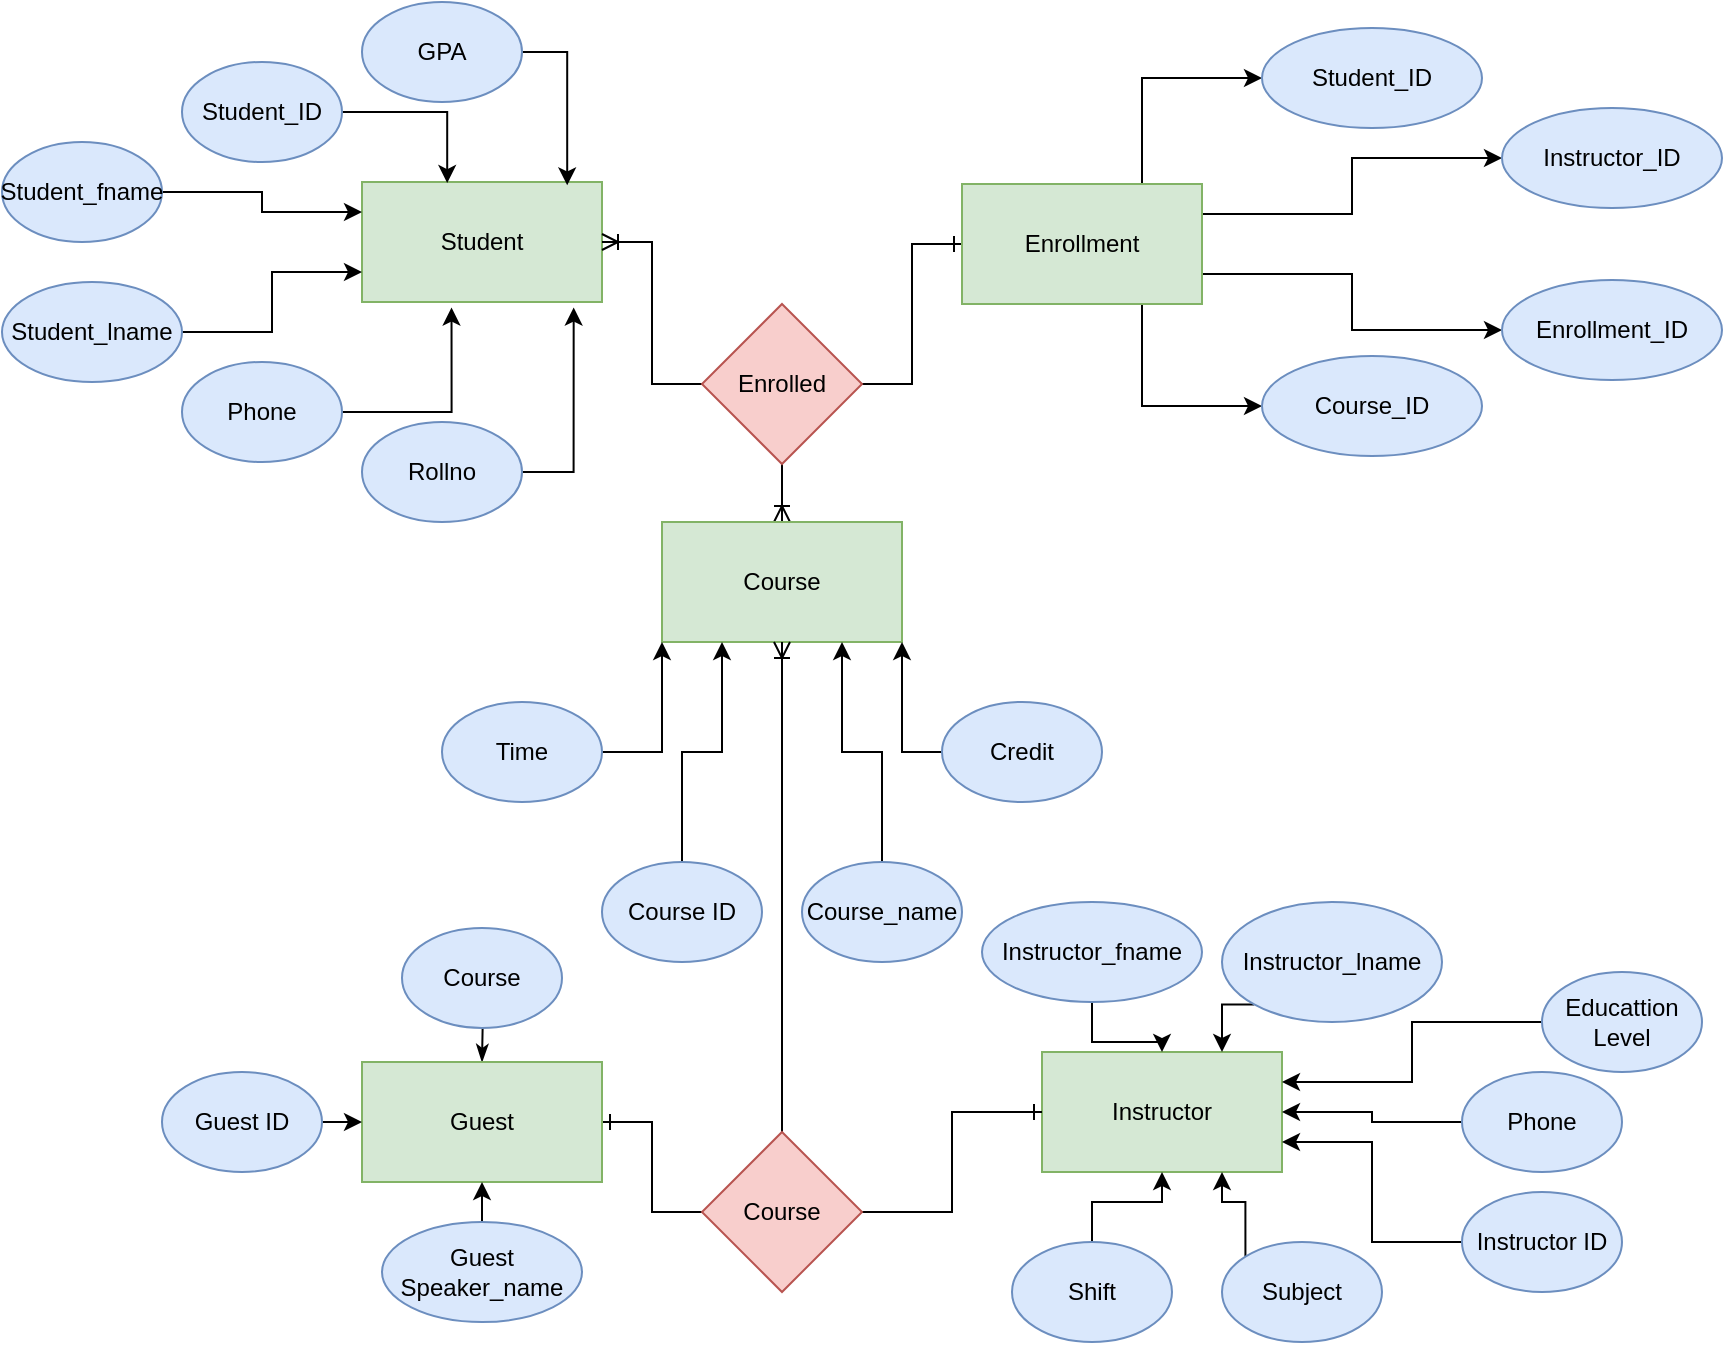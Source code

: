 <mxfile version="21.3.3" type="github">
  <diagram name="Page-1" id="usHrcnoAU3tcRTf7viQb">
    <mxGraphModel dx="1588" dy="876" grid="1" gridSize="10" guides="1" tooltips="1" connect="1" arrows="1" fold="1" page="1" pageScale="1" pageWidth="850" pageHeight="1100" math="0" shadow="0">
      <root>
        <mxCell id="0" />
        <mxCell id="1" parent="0" />
        <mxCell id="ec4J29s_vWeNu1NEpmu9-1" value="Student" style="rounded=0;whiteSpace=wrap;html=1;fillColor=#d5e8d4;strokeColor=#82b366;" vertex="1" parent="1">
          <mxGeometry x="240" y="150" width="120" height="60" as="geometry" />
        </mxCell>
        <mxCell id="ec4J29s_vWeNu1NEpmu9-2" style="edgeStyle=orthogonalEdgeStyle;rounded=0;orthogonalLoop=1;jettySize=auto;html=1;exitX=1;exitY=0.5;exitDx=0;exitDy=0;entryX=0;entryY=0.25;entryDx=0;entryDy=0;" edge="1" parent="1" source="ec4J29s_vWeNu1NEpmu9-3" target="ec4J29s_vWeNu1NEpmu9-1">
          <mxGeometry relative="1" as="geometry" />
        </mxCell>
        <mxCell id="ec4J29s_vWeNu1NEpmu9-3" value="Student_fname" style="ellipse;whiteSpace=wrap;html=1;fillColor=#dae8fc;strokeColor=#6c8ebf;" vertex="1" parent="1">
          <mxGeometry x="60" y="130" width="80" height="50" as="geometry" />
        </mxCell>
        <mxCell id="ec4J29s_vWeNu1NEpmu9-4" style="edgeStyle=orthogonalEdgeStyle;rounded=0;orthogonalLoop=1;jettySize=auto;html=1;exitX=1;exitY=0.5;exitDx=0;exitDy=0;entryX=0.373;entryY=1.046;entryDx=0;entryDy=0;entryPerimeter=0;" edge="1" parent="1" source="ec4J29s_vWeNu1NEpmu9-5" target="ec4J29s_vWeNu1NEpmu9-1">
          <mxGeometry relative="1" as="geometry" />
        </mxCell>
        <mxCell id="ec4J29s_vWeNu1NEpmu9-5" value="Phone" style="ellipse;whiteSpace=wrap;html=1;fillColor=#dae8fc;strokeColor=#6c8ebf;" vertex="1" parent="1">
          <mxGeometry x="150" y="240" width="80" height="50" as="geometry" />
        </mxCell>
        <mxCell id="ec4J29s_vWeNu1NEpmu9-6" style="edgeStyle=orthogonalEdgeStyle;rounded=0;orthogonalLoop=1;jettySize=auto;html=1;exitX=1;exitY=0.5;exitDx=0;exitDy=0;entryX=0.355;entryY=0.009;entryDx=0;entryDy=0;entryPerimeter=0;" edge="1" parent="1" source="ec4J29s_vWeNu1NEpmu9-7" target="ec4J29s_vWeNu1NEpmu9-1">
          <mxGeometry relative="1" as="geometry" />
        </mxCell>
        <mxCell id="ec4J29s_vWeNu1NEpmu9-7" value="Student_ID" style="ellipse;whiteSpace=wrap;html=1;fillColor=#dae8fc;strokeColor=#6c8ebf;" vertex="1" parent="1">
          <mxGeometry x="150" y="90" width="80" height="50" as="geometry" />
        </mxCell>
        <mxCell id="ec4J29s_vWeNu1NEpmu9-8" style="edgeStyle=orthogonalEdgeStyle;rounded=0;orthogonalLoop=1;jettySize=auto;html=1;exitX=1;exitY=0.5;exitDx=0;exitDy=0;entryX=0.855;entryY=0.028;entryDx=0;entryDy=0;entryPerimeter=0;" edge="1" parent="1" source="ec4J29s_vWeNu1NEpmu9-9" target="ec4J29s_vWeNu1NEpmu9-1">
          <mxGeometry relative="1" as="geometry" />
        </mxCell>
        <mxCell id="ec4J29s_vWeNu1NEpmu9-9" value="GPA" style="ellipse;whiteSpace=wrap;html=1;fillColor=#dae8fc;strokeColor=#6c8ebf;" vertex="1" parent="1">
          <mxGeometry x="240" y="60" width="80" height="50" as="geometry" />
        </mxCell>
        <mxCell id="ec4J29s_vWeNu1NEpmu9-10" style="edgeStyle=orthogonalEdgeStyle;rounded=0;orthogonalLoop=1;jettySize=auto;html=1;exitX=1;exitY=0.5;exitDx=0;exitDy=0;entryX=0;entryY=0.75;entryDx=0;entryDy=0;" edge="1" parent="1" source="ec4J29s_vWeNu1NEpmu9-11" target="ec4J29s_vWeNu1NEpmu9-1">
          <mxGeometry relative="1" as="geometry" />
        </mxCell>
        <mxCell id="ec4J29s_vWeNu1NEpmu9-11" value="Student_lname" style="ellipse;whiteSpace=wrap;html=1;fillColor=#dae8fc;strokeColor=#6c8ebf;" vertex="1" parent="1">
          <mxGeometry x="60" y="200" width="90" height="50" as="geometry" />
        </mxCell>
        <mxCell id="ec4J29s_vWeNu1NEpmu9-12" style="edgeStyle=orthogonalEdgeStyle;rounded=0;orthogonalLoop=1;jettySize=auto;html=1;exitX=1;exitY=0.5;exitDx=0;exitDy=0;entryX=0.882;entryY=1.046;entryDx=0;entryDy=0;entryPerimeter=0;" edge="1" parent="1" source="ec4J29s_vWeNu1NEpmu9-13" target="ec4J29s_vWeNu1NEpmu9-1">
          <mxGeometry relative="1" as="geometry" />
        </mxCell>
        <mxCell id="ec4J29s_vWeNu1NEpmu9-13" value="Rollno" style="ellipse;whiteSpace=wrap;html=1;fillColor=#dae8fc;strokeColor=#6c8ebf;" vertex="1" parent="1">
          <mxGeometry x="240" y="270" width="80" height="50" as="geometry" />
        </mxCell>
        <mxCell id="ec4J29s_vWeNu1NEpmu9-14" style="edgeStyle=orthogonalEdgeStyle;rounded=0;orthogonalLoop=1;jettySize=auto;html=1;exitX=0;exitY=0.5;exitDx=0;exitDy=0;entryX=1;entryY=0.5;entryDx=0;entryDy=0;endArrow=ERoneToMany;endFill=0;" edge="1" parent="1" source="ec4J29s_vWeNu1NEpmu9-17" target="ec4J29s_vWeNu1NEpmu9-1">
          <mxGeometry relative="1" as="geometry" />
        </mxCell>
        <mxCell id="ec4J29s_vWeNu1NEpmu9-15" style="edgeStyle=orthogonalEdgeStyle;rounded=0;orthogonalLoop=1;jettySize=auto;html=1;exitX=1;exitY=0.5;exitDx=0;exitDy=0;entryX=0;entryY=0.5;entryDx=0;entryDy=0;endArrow=ERone;endFill=0;" edge="1" parent="1" source="ec4J29s_vWeNu1NEpmu9-17" target="ec4J29s_vWeNu1NEpmu9-46">
          <mxGeometry relative="1" as="geometry" />
        </mxCell>
        <mxCell id="ec4J29s_vWeNu1NEpmu9-16" style="edgeStyle=orthogonalEdgeStyle;rounded=0;orthogonalLoop=1;jettySize=auto;html=1;exitX=0.5;exitY=1;exitDx=0;exitDy=0;entryX=0.5;entryY=0;entryDx=0;entryDy=0;endArrow=ERoneToMany;endFill=0;" edge="1" parent="1" source="ec4J29s_vWeNu1NEpmu9-17" target="ec4J29s_vWeNu1NEpmu9-31">
          <mxGeometry relative="1" as="geometry" />
        </mxCell>
        <mxCell id="ec4J29s_vWeNu1NEpmu9-17" value="Enrolled" style="rhombus;whiteSpace=wrap;html=1;fillColor=#f8cecc;strokeColor=#b85450;" vertex="1" parent="1">
          <mxGeometry x="410" y="211" width="80" height="80" as="geometry" />
        </mxCell>
        <mxCell id="ec4J29s_vWeNu1NEpmu9-18" value="Instructor" style="rounded=0;whiteSpace=wrap;html=1;fillColor=#d5e8d4;strokeColor=#82b366;" vertex="1" parent="1">
          <mxGeometry x="580" y="585" width="120" height="60" as="geometry" />
        </mxCell>
        <mxCell id="ec4J29s_vWeNu1NEpmu9-19" style="edgeStyle=orthogonalEdgeStyle;rounded=0;orthogonalLoop=1;jettySize=auto;html=1;exitX=0.5;exitY=1;exitDx=0;exitDy=0;entryX=0.5;entryY=0;entryDx=0;entryDy=0;" edge="1" parent="1" source="ec4J29s_vWeNu1NEpmu9-20" target="ec4J29s_vWeNu1NEpmu9-18">
          <mxGeometry relative="1" as="geometry" />
        </mxCell>
        <mxCell id="ec4J29s_vWeNu1NEpmu9-20" value="Instructor_fname" style="ellipse;whiteSpace=wrap;html=1;fillColor=#dae8fc;strokeColor=#6c8ebf;" vertex="1" parent="1">
          <mxGeometry x="550" y="510" width="110" height="50" as="geometry" />
        </mxCell>
        <mxCell id="ec4J29s_vWeNu1NEpmu9-21" style="edgeStyle=orthogonalEdgeStyle;rounded=0;orthogonalLoop=1;jettySize=auto;html=1;exitX=0;exitY=0.5;exitDx=0;exitDy=0;entryX=1;entryY=0.75;entryDx=0;entryDy=0;" edge="1" parent="1" source="ec4J29s_vWeNu1NEpmu9-22" target="ec4J29s_vWeNu1NEpmu9-18">
          <mxGeometry relative="1" as="geometry" />
        </mxCell>
        <mxCell id="ec4J29s_vWeNu1NEpmu9-22" value="Instructor ID" style="ellipse;whiteSpace=wrap;html=1;fillColor=#dae8fc;strokeColor=#6c8ebf;" vertex="1" parent="1">
          <mxGeometry x="790" y="655" width="80" height="50" as="geometry" />
        </mxCell>
        <mxCell id="ec4J29s_vWeNu1NEpmu9-23" style="edgeStyle=orthogonalEdgeStyle;rounded=0;orthogonalLoop=1;jettySize=auto;html=1;exitX=0;exitY=0.5;exitDx=0;exitDy=0;entryX=1;entryY=0.25;entryDx=0;entryDy=0;" edge="1" parent="1" source="ec4J29s_vWeNu1NEpmu9-24" target="ec4J29s_vWeNu1NEpmu9-18">
          <mxGeometry relative="1" as="geometry" />
        </mxCell>
        <mxCell id="ec4J29s_vWeNu1NEpmu9-24" value="Educattion&lt;br&gt;Level" style="ellipse;whiteSpace=wrap;html=1;fillColor=#dae8fc;strokeColor=#6c8ebf;" vertex="1" parent="1">
          <mxGeometry x="830" y="545" width="80" height="50" as="geometry" />
        </mxCell>
        <mxCell id="ec4J29s_vWeNu1NEpmu9-91" style="edgeStyle=orthogonalEdgeStyle;rounded=0;orthogonalLoop=1;jettySize=auto;html=1;exitX=0;exitY=1;exitDx=0;exitDy=0;entryX=0.75;entryY=0;entryDx=0;entryDy=0;" edge="1" parent="1" source="ec4J29s_vWeNu1NEpmu9-26" target="ec4J29s_vWeNu1NEpmu9-18">
          <mxGeometry relative="1" as="geometry" />
        </mxCell>
        <mxCell id="ec4J29s_vWeNu1NEpmu9-26" value="Instructor_lname" style="ellipse;whiteSpace=wrap;html=1;fillColor=#dae8fc;strokeColor=#6c8ebf;" vertex="1" parent="1">
          <mxGeometry x="670" y="510" width="110" height="60" as="geometry" />
        </mxCell>
        <mxCell id="ec4J29s_vWeNu1NEpmu9-90" style="edgeStyle=orthogonalEdgeStyle;rounded=0;orthogonalLoop=1;jettySize=auto;html=1;exitX=0;exitY=0;exitDx=0;exitDy=0;entryX=0.75;entryY=1;entryDx=0;entryDy=0;" edge="1" parent="1" source="ec4J29s_vWeNu1NEpmu9-28" target="ec4J29s_vWeNu1NEpmu9-18">
          <mxGeometry relative="1" as="geometry" />
        </mxCell>
        <mxCell id="ec4J29s_vWeNu1NEpmu9-28" value="Subject" style="ellipse;whiteSpace=wrap;html=1;fillColor=#dae8fc;strokeColor=#6c8ebf;" vertex="1" parent="1">
          <mxGeometry x="670" y="680" width="80" height="50" as="geometry" />
        </mxCell>
        <mxCell id="ec4J29s_vWeNu1NEpmu9-29" style="edgeStyle=orthogonalEdgeStyle;rounded=0;orthogonalLoop=1;jettySize=auto;html=1;exitX=0.5;exitY=0;exitDx=0;exitDy=0;entryX=0.5;entryY=1;entryDx=0;entryDy=0;" edge="1" parent="1" source="ec4J29s_vWeNu1NEpmu9-30" target="ec4J29s_vWeNu1NEpmu9-18">
          <mxGeometry relative="1" as="geometry" />
        </mxCell>
        <mxCell id="ec4J29s_vWeNu1NEpmu9-30" value="Shift" style="ellipse;whiteSpace=wrap;html=1;fillColor=#dae8fc;strokeColor=#6c8ebf;" vertex="1" parent="1">
          <mxGeometry x="565" y="680" width="80" height="50" as="geometry" />
        </mxCell>
        <mxCell id="ec4J29s_vWeNu1NEpmu9-31" value="Course" style="rounded=0;whiteSpace=wrap;html=1;fillColor=#d5e8d4;strokeColor=#82b366;" vertex="1" parent="1">
          <mxGeometry x="390" y="320" width="120" height="60" as="geometry" />
        </mxCell>
        <mxCell id="ec4J29s_vWeNu1NEpmu9-32" style="edgeStyle=orthogonalEdgeStyle;rounded=0;orthogonalLoop=1;jettySize=auto;html=1;exitX=0.5;exitY=0;exitDx=0;exitDy=0;entryX=0.25;entryY=1;entryDx=0;entryDy=0;" edge="1" parent="1" source="ec4J29s_vWeNu1NEpmu9-33" target="ec4J29s_vWeNu1NEpmu9-31">
          <mxGeometry relative="1" as="geometry" />
        </mxCell>
        <mxCell id="ec4J29s_vWeNu1NEpmu9-33" value="Course ID" style="ellipse;whiteSpace=wrap;html=1;fillColor=#dae8fc;strokeColor=#6c8ebf;" vertex="1" parent="1">
          <mxGeometry x="360" y="490" width="80" height="50" as="geometry" />
        </mxCell>
        <mxCell id="ec4J29s_vWeNu1NEpmu9-36" style="edgeStyle=orthogonalEdgeStyle;rounded=0;orthogonalLoop=1;jettySize=auto;html=1;exitX=1;exitY=0.5;exitDx=0;exitDy=0;entryX=0;entryY=1;entryDx=0;entryDy=0;" edge="1" parent="1" source="ec4J29s_vWeNu1NEpmu9-37" target="ec4J29s_vWeNu1NEpmu9-31">
          <mxGeometry relative="1" as="geometry" />
        </mxCell>
        <mxCell id="ec4J29s_vWeNu1NEpmu9-37" value="Time" style="ellipse;whiteSpace=wrap;html=1;fillColor=#dae8fc;strokeColor=#6c8ebf;" vertex="1" parent="1">
          <mxGeometry x="280" y="410" width="80" height="50" as="geometry" />
        </mxCell>
        <mxCell id="ec4J29s_vWeNu1NEpmu9-38" style="edgeStyle=orthogonalEdgeStyle;rounded=0;orthogonalLoop=1;jettySize=auto;html=1;exitX=0.5;exitY=0;exitDx=0;exitDy=0;entryX=0.75;entryY=1;entryDx=0;entryDy=0;" edge="1" parent="1" source="ec4J29s_vWeNu1NEpmu9-39" target="ec4J29s_vWeNu1NEpmu9-31">
          <mxGeometry relative="1" as="geometry" />
        </mxCell>
        <mxCell id="ec4J29s_vWeNu1NEpmu9-39" value="Course_name" style="ellipse;whiteSpace=wrap;html=1;fillColor=#dae8fc;strokeColor=#6c8ebf;" vertex="1" parent="1">
          <mxGeometry x="460" y="490" width="80" height="50" as="geometry" />
        </mxCell>
        <mxCell id="ec4J29s_vWeNu1NEpmu9-94" style="edgeStyle=orthogonalEdgeStyle;rounded=0;orthogonalLoop=1;jettySize=auto;html=1;exitX=0;exitY=0.5;exitDx=0;exitDy=0;entryX=1;entryY=1;entryDx=0;entryDy=0;" edge="1" parent="1" source="ec4J29s_vWeNu1NEpmu9-41" target="ec4J29s_vWeNu1NEpmu9-31">
          <mxGeometry relative="1" as="geometry" />
        </mxCell>
        <mxCell id="ec4J29s_vWeNu1NEpmu9-41" value="Credit" style="ellipse;whiteSpace=wrap;html=1;fillColor=#dae8fc;strokeColor=#6c8ebf;" vertex="1" parent="1">
          <mxGeometry x="530" y="410" width="80" height="50" as="geometry" />
        </mxCell>
        <mxCell id="ec4J29s_vWeNu1NEpmu9-42" style="edgeStyle=orthogonalEdgeStyle;rounded=0;orthogonalLoop=1;jettySize=auto;html=1;exitX=0.75;exitY=0;exitDx=0;exitDy=0;entryX=0;entryY=0.5;entryDx=0;entryDy=0;" edge="1" parent="1" source="ec4J29s_vWeNu1NEpmu9-46" target="ec4J29s_vWeNu1NEpmu9-49">
          <mxGeometry relative="1" as="geometry" />
        </mxCell>
        <mxCell id="ec4J29s_vWeNu1NEpmu9-43" style="edgeStyle=orthogonalEdgeStyle;rounded=0;orthogonalLoop=1;jettySize=auto;html=1;exitX=1;exitY=0.25;exitDx=0;exitDy=0;entryX=0;entryY=0.5;entryDx=0;entryDy=0;" edge="1" parent="1" source="ec4J29s_vWeNu1NEpmu9-46" target="ec4J29s_vWeNu1NEpmu9-48">
          <mxGeometry relative="1" as="geometry" />
        </mxCell>
        <mxCell id="ec4J29s_vWeNu1NEpmu9-44" style="edgeStyle=orthogonalEdgeStyle;rounded=0;orthogonalLoop=1;jettySize=auto;html=1;exitX=1;exitY=0.75;exitDx=0;exitDy=0;entryX=0;entryY=0.5;entryDx=0;entryDy=0;" edge="1" parent="1" source="ec4J29s_vWeNu1NEpmu9-46" target="ec4J29s_vWeNu1NEpmu9-47">
          <mxGeometry relative="1" as="geometry" />
        </mxCell>
        <mxCell id="ec4J29s_vWeNu1NEpmu9-45" style="edgeStyle=orthogonalEdgeStyle;rounded=0;orthogonalLoop=1;jettySize=auto;html=1;exitX=0.75;exitY=1;exitDx=0;exitDy=0;entryX=0;entryY=0.5;entryDx=0;entryDy=0;" edge="1" parent="1" source="ec4J29s_vWeNu1NEpmu9-46" target="ec4J29s_vWeNu1NEpmu9-50">
          <mxGeometry relative="1" as="geometry" />
        </mxCell>
        <mxCell id="ec4J29s_vWeNu1NEpmu9-46" value="Enrollment" style="rounded=0;whiteSpace=wrap;html=1;fillColor=#d5e8d4;strokeColor=#82b366;" vertex="1" parent="1">
          <mxGeometry x="540" y="151" width="120" height="60" as="geometry" />
        </mxCell>
        <mxCell id="ec4J29s_vWeNu1NEpmu9-47" value="Enrollment_ID" style="ellipse;whiteSpace=wrap;html=1;fillColor=#dae8fc;strokeColor=#6c8ebf;" vertex="1" parent="1">
          <mxGeometry x="810" y="199" width="110" height="50" as="geometry" />
        </mxCell>
        <mxCell id="ec4J29s_vWeNu1NEpmu9-48" value="Instructor_ID" style="ellipse;whiteSpace=wrap;html=1;fillColor=#dae8fc;strokeColor=#6c8ebf;" vertex="1" parent="1">
          <mxGeometry x="810" y="113" width="110" height="50" as="geometry" />
        </mxCell>
        <mxCell id="ec4J29s_vWeNu1NEpmu9-49" value="Student_ID" style="ellipse;whiteSpace=wrap;html=1;fillColor=#dae8fc;strokeColor=#6c8ebf;" vertex="1" parent="1">
          <mxGeometry x="690" y="73" width="110" height="50" as="geometry" />
        </mxCell>
        <mxCell id="ec4J29s_vWeNu1NEpmu9-50" value="Course_ID" style="ellipse;whiteSpace=wrap;html=1;fillColor=#dae8fc;strokeColor=#6c8ebf;" vertex="1" parent="1">
          <mxGeometry x="690" y="237" width="110" height="50" as="geometry" />
        </mxCell>
        <mxCell id="ec4J29s_vWeNu1NEpmu9-51" style="edgeStyle=orthogonalEdgeStyle;rounded=0;orthogonalLoop=1;jettySize=auto;html=1;exitX=0.5;exitY=0;exitDx=0;exitDy=0;entryX=0.5;entryY=1;entryDx=0;entryDy=0;endArrow=ERoneToMany;endFill=0;" edge="1" parent="1" source="ec4J29s_vWeNu1NEpmu9-55" target="ec4J29s_vWeNu1NEpmu9-31">
          <mxGeometry relative="1" as="geometry" />
        </mxCell>
        <mxCell id="ec4J29s_vWeNu1NEpmu9-52" style="edgeStyle=orthogonalEdgeStyle;rounded=0;orthogonalLoop=1;jettySize=auto;html=1;exitX=1;exitY=0.5;exitDx=0;exitDy=0;entryX=0;entryY=0.5;entryDx=0;entryDy=0;endArrow=ERone;endFill=0;" edge="1" parent="1" source="ec4J29s_vWeNu1NEpmu9-55" target="ec4J29s_vWeNu1NEpmu9-18">
          <mxGeometry relative="1" as="geometry" />
        </mxCell>
        <mxCell id="ec4J29s_vWeNu1NEpmu9-54" style="edgeStyle=orthogonalEdgeStyle;rounded=0;orthogonalLoop=1;jettySize=auto;html=1;exitX=0.5;exitY=1;exitDx=0;exitDy=0;entryX=0.5;entryY=0;entryDx=0;entryDy=0;endArrow=classicThin;endFill=1;" edge="1" parent="1" target="ec4J29s_vWeNu1NEpmu9-56">
          <mxGeometry relative="1" as="geometry">
            <mxPoint x="300" y="535" as="sourcePoint" />
          </mxGeometry>
        </mxCell>
        <mxCell id="ec4J29s_vWeNu1NEpmu9-86" style="edgeStyle=orthogonalEdgeStyle;rounded=0;orthogonalLoop=1;jettySize=auto;html=1;exitX=0;exitY=0.5;exitDx=0;exitDy=0;entryX=1;entryY=0.5;entryDx=0;entryDy=0;endArrow=ERone;endFill=0;" edge="1" parent="1" source="ec4J29s_vWeNu1NEpmu9-55" target="ec4J29s_vWeNu1NEpmu9-56">
          <mxGeometry relative="1" as="geometry" />
        </mxCell>
        <mxCell id="ec4J29s_vWeNu1NEpmu9-55" value="Course" style="rhombus;whiteSpace=wrap;html=1;fillColor=#f8cecc;strokeColor=#b85450;" vertex="1" parent="1">
          <mxGeometry x="410" y="625" width="80" height="80" as="geometry" />
        </mxCell>
        <mxCell id="ec4J29s_vWeNu1NEpmu9-56" value="Guest" style="rounded=0;whiteSpace=wrap;html=1;fillColor=#d5e8d4;strokeColor=#82b366;" vertex="1" parent="1">
          <mxGeometry x="240" y="590" width="120" height="60" as="geometry" />
        </mxCell>
        <mxCell id="ec4J29s_vWeNu1NEpmu9-88" style="edgeStyle=orthogonalEdgeStyle;rounded=0;orthogonalLoop=1;jettySize=auto;html=1;exitX=1;exitY=0.5;exitDx=0;exitDy=0;entryX=0;entryY=0.5;entryDx=0;entryDy=0;" edge="1" parent="1" source="ec4J29s_vWeNu1NEpmu9-58" target="ec4J29s_vWeNu1NEpmu9-56">
          <mxGeometry relative="1" as="geometry" />
        </mxCell>
        <mxCell id="ec4J29s_vWeNu1NEpmu9-58" value="Guest ID" style="ellipse;whiteSpace=wrap;html=1;fillColor=#dae8fc;strokeColor=#6c8ebf;" vertex="1" parent="1">
          <mxGeometry x="140" y="595" width="80" height="50" as="geometry" />
        </mxCell>
        <mxCell id="ec4J29s_vWeNu1NEpmu9-60" value="Course" style="ellipse;whiteSpace=wrap;html=1;fillColor=#dae8fc;strokeColor=#6c8ebf;" vertex="1" parent="1">
          <mxGeometry x="260" y="523" width="80" height="50" as="geometry" />
        </mxCell>
        <mxCell id="ec4J29s_vWeNu1NEpmu9-89" style="edgeStyle=orthogonalEdgeStyle;rounded=0;orthogonalLoop=1;jettySize=auto;html=1;exitX=0.5;exitY=0;exitDx=0;exitDy=0;entryX=0.5;entryY=1;entryDx=0;entryDy=0;" edge="1" parent="1" source="ec4J29s_vWeNu1NEpmu9-62" target="ec4J29s_vWeNu1NEpmu9-56">
          <mxGeometry relative="1" as="geometry" />
        </mxCell>
        <mxCell id="ec4J29s_vWeNu1NEpmu9-62" value="Guest&lt;br&gt;Speaker_name" style="ellipse;whiteSpace=wrap;html=1;fillColor=#dae8fc;strokeColor=#6c8ebf;" vertex="1" parent="1">
          <mxGeometry x="250" y="670" width="100" height="50" as="geometry" />
        </mxCell>
        <mxCell id="ec4J29s_vWeNu1NEpmu9-93" style="edgeStyle=orthogonalEdgeStyle;rounded=0;orthogonalLoop=1;jettySize=auto;html=1;exitX=0;exitY=0.5;exitDx=0;exitDy=0;entryX=1;entryY=0.5;entryDx=0;entryDy=0;" edge="1" parent="1" source="ec4J29s_vWeNu1NEpmu9-92" target="ec4J29s_vWeNu1NEpmu9-18">
          <mxGeometry relative="1" as="geometry" />
        </mxCell>
        <mxCell id="ec4J29s_vWeNu1NEpmu9-92" value="Phone" style="ellipse;whiteSpace=wrap;html=1;fillColor=#dae8fc;strokeColor=#6c8ebf;" vertex="1" parent="1">
          <mxGeometry x="790" y="595" width="80" height="50" as="geometry" />
        </mxCell>
      </root>
    </mxGraphModel>
  </diagram>
</mxfile>
